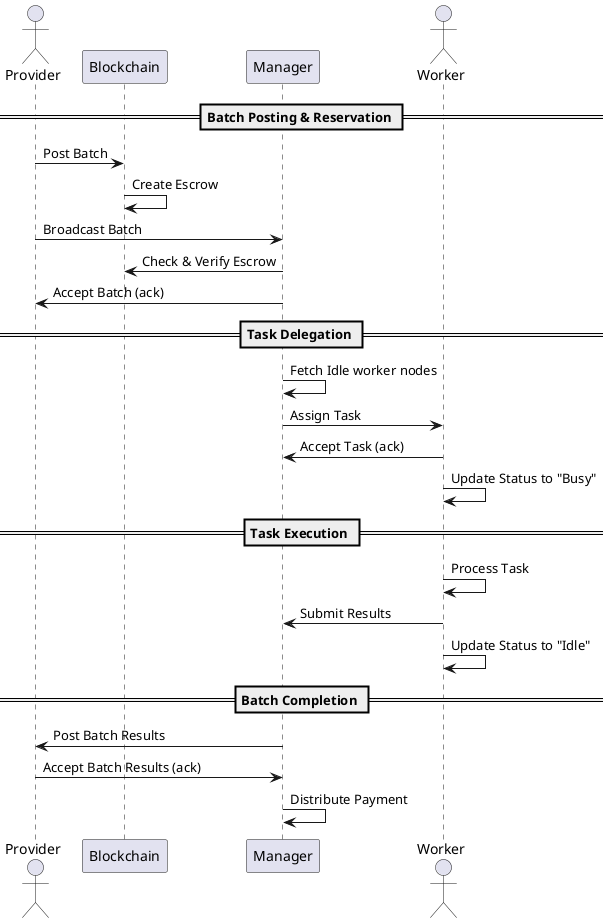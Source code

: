 @startuml

actor Provider
participant Blockchain
participant Manager
actor Worker

== Batch Posting & Reservation ==
Provider -> Blockchain: Post Batch
Blockchain -> Blockchain: Create Escrow
Provider -> Manager: Broadcast Batch
Manager -> Blockchain: Check & Verify Escrow
Manager -> Provider: Accept Batch (ack) 

== Task Delegation ==
Manager -> Manager: Fetch Idle worker nodes
Manager -> Worker: Assign Task
Worker -> Manager: Accept Task (ack)
Worker -> Worker: Update Status to "Busy"

== Task Execution ==
Worker -> Worker: Process Task
Worker -> Manager: Submit Results
Worker -> Worker: Update Status to "Idle"

== Batch Completion ==
Manager -> Provider: Post Batch Results
Provider -> Manager: Accept Batch Results (ack)
Manager -> Manager: Distribute Payment

@enduml
